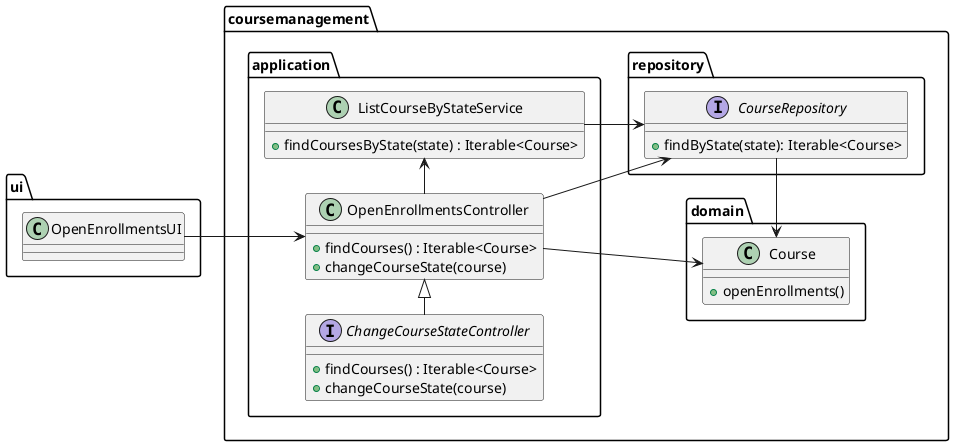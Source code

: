 @startuml

left to right direction


package ui {
        class OpenEnrollmentsUI {
        }
    }

package coursemanagement {


    package application {
        interface ChangeCourseStateController {
            +findCourses() : Iterable<Course>
            +changeCourseState(course)
        }

        class OpenEnrollmentsController {
            +findCourses() : Iterable<Course>
            +changeCourseState(course)
        }

        class ListCourseByStateService {
            +findCoursesByState(state) : Iterable<Course>
        }
    }

    package repository {
        interface CourseRepository {
            +findByState(state): Iterable<Course>
        }
    }

    package domain {
        class Course {
            +openEnrollments()
        }
    }


}

ChangeCourseStateController -|> OpenEnrollmentsController
OpenEnrollmentsController -> Course
OpenEnrollmentsUI --> OpenEnrollmentsController
ListCourseByStateService --> CourseRepository
OpenEnrollmentsController -> ListCourseByStateService
OpenEnrollmentsController -> CourseRepository
CourseRepository -> Course

@enduml